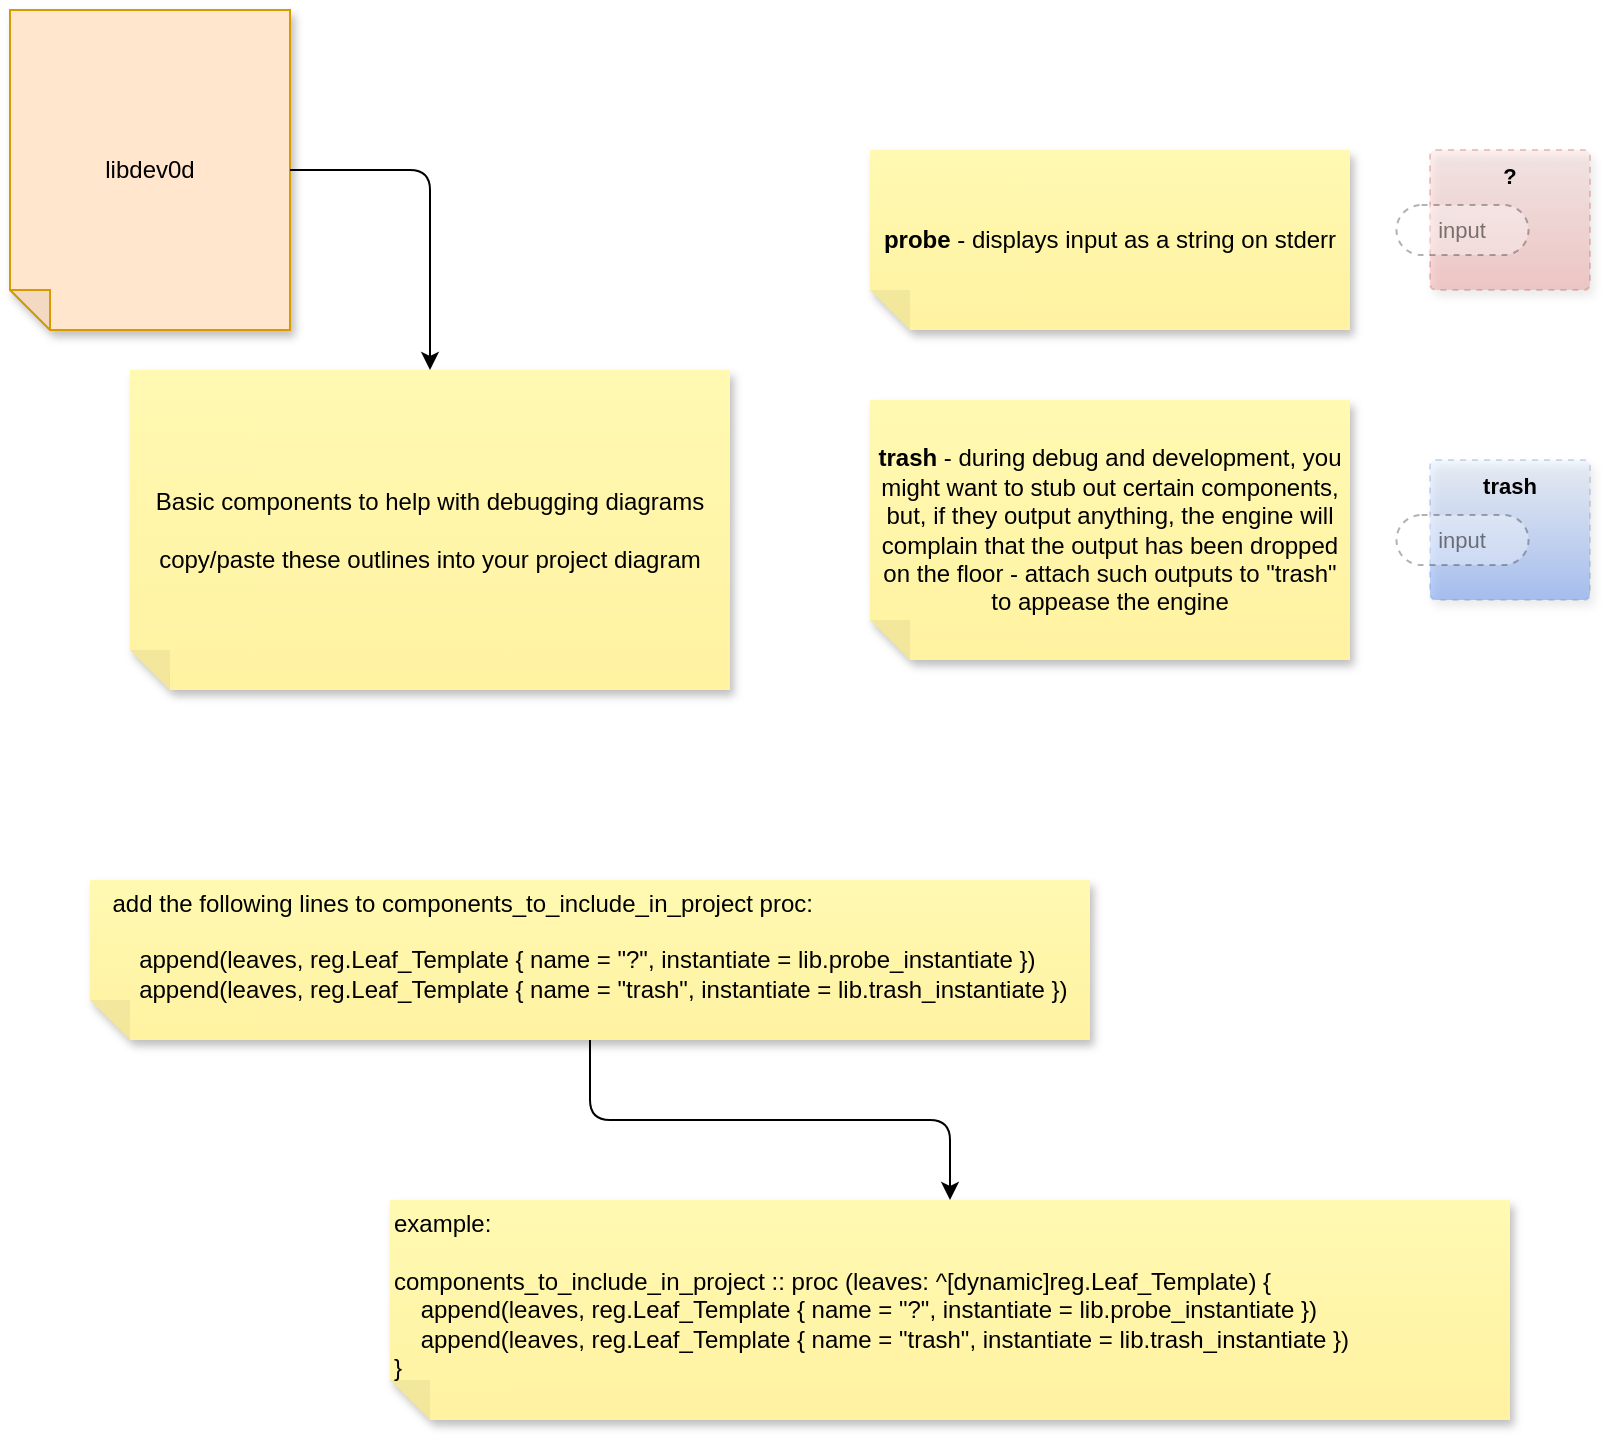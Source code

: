 <mxfile version="22.1.11" type="device">
  <diagram name="devlib0d" id="wWQFBM5gfX409Yp0wWLz">
    <mxGraphModel dx="982" dy="782" grid="1" gridSize="10" guides="1" tooltips="1" connect="1" arrows="1" fold="1" page="1" pageScale="1" pageWidth="850" pageHeight="1100" math="0" shadow="0">
      <root>
        <mxCell id="0" />
        <mxCell id="1" parent="0" />
        <mxCell id="Ov_3WarNkFZcmBV0NYa0-1" value="?" style="rounded=1;whiteSpace=wrap;html=1;sketch=0;container=1;recursiveResize=0;verticalAlign=top;arcSize=6;fontStyle=1;autosize=0;points=[];absoluteArcSize=1;shadow=1;strokeColor=#b85450;fillColor=#f8cecc;fontFamily=Helvetica;fontSize=11;dashed=1;opacity=30;gradientColor=#ea6b66;" parent="1" vertex="1">
          <mxGeometry x="720" y="75" width="80" height="70" as="geometry">
            <mxRectangle x="-98" y="-1230" width="99" height="26" as="alternateBounds" />
          </mxGeometry>
        </mxCell>
        <mxCell id="Ov_3WarNkFZcmBV0NYa0-2" value="input" style="rounded=1;whiteSpace=wrap;html=1;sketch=0;points=[[0,0.5,0,0,0],[1,0.5,0,0,0]];arcSize=50;fontFamily=Helvetica;fontSize=11;fontColor=default;dashed=1;textOpacity=50;opacity=30;" parent="Ov_3WarNkFZcmBV0NYa0-1" vertex="1">
          <mxGeometry x="-16.75" y="27.5" width="66" height="25" as="geometry" />
        </mxCell>
        <mxCell id="Ov_3WarNkFZcmBV0NYa0-5" value="Basic components to help with debugging diagrams&lt;br&gt;&lt;br&gt;copy/paste these outlines into your project diagram&lt;br&gt;" style="shape=note;whiteSpace=wrap;html=1;backgroundOutline=1;fontColor=#000000;darkOpacity=0.05;fillColor=#FFF9B2;strokeColor=none;fillStyle=solid;direction=west;gradientDirection=north;gradientColor=#FFF2A1;shadow=1;size=20;pointerEvents=1;" parent="1" vertex="1">
          <mxGeometry x="70" y="185" width="300" height="160" as="geometry" />
        </mxCell>
        <mxCell id="Ov_3WarNkFZcmBV0NYa0-6" value="trash" style="rounded=1;whiteSpace=wrap;html=1;sketch=0;container=1;recursiveResize=0;verticalAlign=top;arcSize=6;fontStyle=1;autosize=0;points=[];absoluteArcSize=1;shadow=1;strokeColor=#6c8ebf;fillColor=#dae8fc;fontFamily=Helvetica;fontSize=11;dashed=1;opacity=30;gradientColor=#0050EF;" parent="1" vertex="1">
          <mxGeometry x="720" y="230" width="80" height="70" as="geometry">
            <mxRectangle x="-98" y="-1230" width="99" height="26" as="alternateBounds" />
          </mxGeometry>
        </mxCell>
        <mxCell id="Ov_3WarNkFZcmBV0NYa0-7" value="input" style="rounded=1;whiteSpace=wrap;html=1;sketch=0;points=[[0,0.5,0,0,0],[1,0.5,0,0,0]];arcSize=50;fontFamily=Helvetica;fontSize=11;fontColor=default;dashed=1;textOpacity=50;opacity=30;" parent="Ov_3WarNkFZcmBV0NYa0-6" vertex="1">
          <mxGeometry x="-16.75" y="27.5" width="66" height="25" as="geometry" />
        </mxCell>
        <mxCell id="Ov_3WarNkFZcmBV0NYa0-8" value="&lt;b&gt;probe&lt;/b&gt; - displays input as a string on stderr" style="shape=note;whiteSpace=wrap;html=1;backgroundOutline=1;fontColor=#000000;darkOpacity=0.05;fillColor=#FFF9B2;strokeColor=none;fillStyle=solid;direction=west;gradientDirection=north;gradientColor=#FFF2A1;shadow=1;size=20;pointerEvents=1;" parent="1" vertex="1">
          <mxGeometry x="440" y="75" width="240" height="90" as="geometry" />
        </mxCell>
        <mxCell id="Ov_3WarNkFZcmBV0NYa0-9" value="&lt;div style=&quot;text-align: left;&quot;&gt;&lt;span style=&quot;background-color: initial;&quot;&gt;add the following lines to&amp;nbsp;components_to_include_in_project proc:&lt;/span&gt;&lt;/div&gt;&lt;div style=&quot;text-align: left;&quot;&gt;&lt;span style=&quot;background-color: initial;&quot;&gt;&lt;br&gt;&lt;/span&gt;&lt;/div&gt;&lt;div style=&quot;text-align: left;&quot;&gt;&lt;span style=&quot;background-color: initial;&quot;&gt;&lt;div&gt;&amp;nbsp; &amp;nbsp; append(leaves, reg.Leaf_Template { name = &quot;?&quot;, instantiate = lib.probe_instantiate })&lt;/div&gt;&lt;div&gt;&amp;nbsp; &amp;nbsp; append(leaves, reg.Leaf_Template { name = &quot;trash&quot;, instantiate = lib.trash_instantiate })&lt;/div&gt;&lt;div&gt;&lt;br&gt;&lt;/div&gt;&lt;/span&gt;&lt;/div&gt;" style="shape=note;whiteSpace=wrap;html=1;backgroundOutline=1;fontColor=#000000;darkOpacity=0.05;fillColor=#FFF9B2;strokeColor=none;fillStyle=solid;direction=west;gradientDirection=north;gradientColor=#FFF2A1;shadow=1;size=20;pointerEvents=1;" parent="1" vertex="1">
          <mxGeometry x="50" y="440" width="500" height="80" as="geometry" />
        </mxCell>
        <mxCell id="Ov_3WarNkFZcmBV0NYa0-10" value="&lt;b&gt;trash&lt;/b&gt; - during debug and development, you might want to stub out certain components, but, if they output anything, the engine will complain that the output has been dropped on the floor - attach such outputs to &quot;trash&quot; to appease the engine" style="shape=note;whiteSpace=wrap;html=1;backgroundOutline=1;fontColor=#000000;darkOpacity=0.05;fillColor=#FFF9B2;strokeColor=none;fillStyle=solid;direction=west;gradientDirection=north;gradientColor=#FFF2A1;shadow=1;size=20;pointerEvents=1;" parent="1" vertex="1">
          <mxGeometry x="440" y="200" width="240" height="130" as="geometry" />
        </mxCell>
        <mxCell id="Ov_3WarNkFZcmBV0NYa0-13" value="&lt;div&gt;example:&amp;nbsp;&lt;/div&gt;&lt;div&gt;&lt;br&gt;&lt;/div&gt;&lt;div&gt;components_to_include_in_project :: proc (leaves: ^[dynamic]reg.Leaf_Template) {&lt;/div&gt;&lt;div&gt;&amp;nbsp; &amp;nbsp; append(leaves, reg.Leaf_Template { name = &quot;?&quot;, instantiate = lib.probe_instantiate })&lt;/div&gt;&lt;div&gt;&amp;nbsp; &amp;nbsp; append(leaves, reg.Leaf_Template { name = &quot;trash&quot;, instantiate = lib.trash_instantiate })&lt;/div&gt;&lt;div&gt;}&lt;/div&gt;&lt;div&gt;&lt;br&gt;&lt;/div&gt;" style="shape=note;whiteSpace=wrap;html=1;backgroundOutline=1;fontColor=#000000;darkOpacity=0.05;fillColor=#FFF9B2;strokeColor=none;fillStyle=solid;direction=west;gradientDirection=north;gradientColor=#FFF2A1;shadow=1;size=20;pointerEvents=1;align=left;" parent="1" vertex="1">
          <mxGeometry x="200" y="600" width="560" height="110" as="geometry" />
        </mxCell>
        <mxCell id="Ov_3WarNkFZcmBV0NYa0-14" style="edgeStyle=orthogonalEdgeStyle;rounded=1;orthogonalLoop=1;jettySize=auto;html=1;exitX=0.5;exitY=0;exitDx=0;exitDy=0;exitPerimeter=0;entryX=0.5;entryY=1;entryDx=0;entryDy=0;entryPerimeter=0;" parent="1" source="Ov_3WarNkFZcmBV0NYa0-9" target="Ov_3WarNkFZcmBV0NYa0-13" edge="1">
          <mxGeometry relative="1" as="geometry" />
        </mxCell>
        <mxCell id="Ov_3WarNkFZcmBV0NYa0-15" value="libdev0d" style="shape=note;whiteSpace=wrap;html=1;backgroundOutline=1;darkOpacity=0.05;fillStyle=solid;direction=west;gradientDirection=north;shadow=1;size=20;pointerEvents=1;fillColor=#ffe6cc;strokeColor=#d79b00;" parent="1" vertex="1">
          <mxGeometry x="10" y="5" width="140" height="160" as="geometry" />
        </mxCell>
        <mxCell id="Ov_3WarNkFZcmBV0NYa0-16" style="edgeStyle=orthogonalEdgeStyle;rounded=1;orthogonalLoop=1;jettySize=auto;html=1;exitX=0;exitY=0.5;exitDx=0;exitDy=0;exitPerimeter=0;entryX=0.5;entryY=1;entryDx=0;entryDy=0;entryPerimeter=0;" parent="1" source="Ov_3WarNkFZcmBV0NYa0-15" target="Ov_3WarNkFZcmBV0NYa0-5" edge="1">
          <mxGeometry relative="1" as="geometry" />
        </mxCell>
      </root>
    </mxGraphModel>
  </diagram>
</mxfile>
